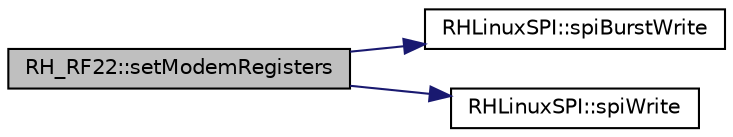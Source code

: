 digraph "RH_RF22::setModemRegisters"
{
 // LATEX_PDF_SIZE
  edge [fontname="Helvetica",fontsize="10",labelfontname="Helvetica",labelfontsize="10"];
  node [fontname="Helvetica",fontsize="10",shape=record];
  rankdir="LR";
  Node1 [label="RH_RF22::setModemRegisters",height=0.2,width=0.4,color="black", fillcolor="grey75", style="filled", fontcolor="black",tooltip=" "];
  Node1 -> Node2 [color="midnightblue",fontsize="10",style="solid",fontname="Helvetica"];
  Node2 [label="RHLinuxSPI::spiBurstWrite",height=0.2,width=0.4,color="black", fillcolor="white", style="filled",URL="$class_r_h_linux_s_p_i.html#a6cef2337979a6e446df051fc09d77d19",tooltip=" "];
  Node1 -> Node3 [color="midnightblue",fontsize="10",style="solid",fontname="Helvetica"];
  Node3 [label="RHLinuxSPI::spiWrite",height=0.2,width=0.4,color="black", fillcolor="white", style="filled",URL="$class_r_h_linux_s_p_i.html#a090235d967429bdf01b5a32132ef2d3e",tooltip=" "];
}
